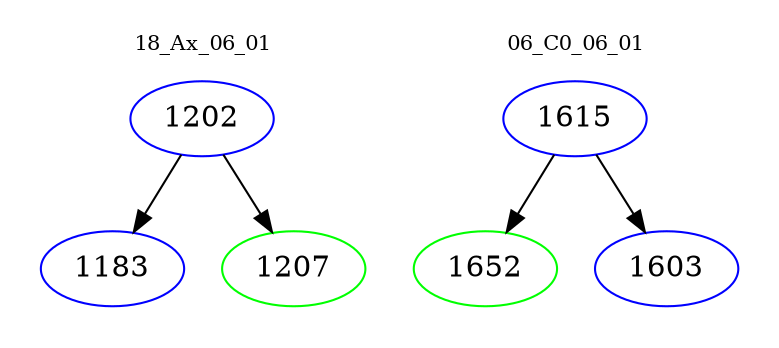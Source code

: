 digraph{
subgraph cluster_0 {
color = white
label = "18_Ax_06_01";
fontsize=10;
T0_1202 [label="1202", color="blue"]
T0_1202 -> T0_1183 [color="black"]
T0_1183 [label="1183", color="blue"]
T0_1202 -> T0_1207 [color="black"]
T0_1207 [label="1207", color="green"]
}
subgraph cluster_1 {
color = white
label = "06_C0_06_01";
fontsize=10;
T1_1615 [label="1615", color="blue"]
T1_1615 -> T1_1652 [color="black"]
T1_1652 [label="1652", color="green"]
T1_1615 -> T1_1603 [color="black"]
T1_1603 [label="1603", color="blue"]
}
}
